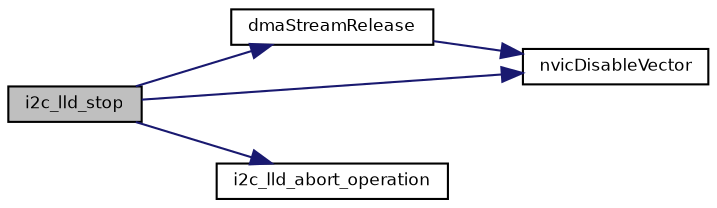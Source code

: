digraph "i2c_lld_stop"
{
  bgcolor="transparent";
  edge [fontname="Helvetica",fontsize="8",labelfontname="Helvetica",labelfontsize="8"];
  node [fontname="Helvetica",fontsize="8",shape=record];
  rankdir="LR";
  Node16 [label="i2c_lld_stop",height=0.2,width=0.4,color="black", fillcolor="grey75", style="filled", fontcolor="black"];
  Node16 -> Node17 [color="midnightblue",fontsize="8",style="solid",fontname="Helvetica"];
  Node17 [label="dmaStreamRelease",height=0.2,width=0.4,color="black",URL="$group___s_t_m32___d_m_a.html#ga6427d36d4aba6469fd46e53bf972211e",tooltip="Releases a DMA stream. "];
  Node17 -> Node18 [color="midnightblue",fontsize="8",style="solid",fontname="Helvetica"];
  Node18 [label="nvicDisableVector",height=0.2,width=0.4,color="black",URL="$group___c_o_m_m_o_n___a_r_m_c_mx___n_v_i_c.html#gafdc14a7abfb6cb5fd2dd93a05767bbf8",tooltip="Disables an interrupt handler. "];
  Node16 -> Node19 [color="midnightblue",fontsize="8",style="solid",fontname="Helvetica"];
  Node19 [label="i2c_lld_abort_operation",height=0.2,width=0.4,color="black",URL="$group___i2_c.html#gac29c287a6a2bf5bdda0e727e0afa3215",tooltip="Aborts an I2C transaction. "];
  Node16 -> Node18 [color="midnightblue",fontsize="8",style="solid",fontname="Helvetica"];
}
